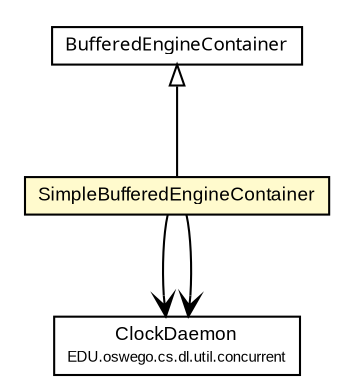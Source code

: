 #!/usr/local/bin/dot
#
# Class diagram 
# Generated by UmlGraph version 4.6 (http://www.spinellis.gr/sw/umlgraph)
#

digraph G {
	edge [fontname="arial",fontsize=10,labelfontname="arial",labelfontsize=10];
	node [fontname="arial",fontsize=10,shape=plaintext];
	// com.octo.captcha.engine.bufferedengine.SimpleBufferedEngineContainer
	c133 [label=<<table border="0" cellborder="1" cellspacing="0" cellpadding="2" port="p" bgcolor="lemonChiffon" href="./SimpleBufferedEngineContainer.html">
		<tr><td><table border="0" cellspacing="0" cellpadding="1">
			<tr><td> SimpleBufferedEngineContainer </td></tr>
		</table></td></tr>
		</table>>, fontname="arial", fontcolor="black", fontsize=9.0];
	// com.octo.captcha.engine.bufferedengine.BufferedEngineContainer
	c138 [label=<<table border="0" cellborder="1" cellspacing="0" cellpadding="2" port="p" href="./BufferedEngineContainer.html">
		<tr><td><table border="0" cellspacing="0" cellpadding="1">
			<tr><td><font face="ariali"> BufferedEngineContainer </font></td></tr>
		</table></td></tr>
		</table>>, fontname="arial", fontcolor="black", fontsize=9.0];
	//com.octo.captcha.engine.bufferedengine.SimpleBufferedEngineContainer extends com.octo.captcha.engine.bufferedengine.BufferedEngineContainer
	c138:p -> c133:p [dir=back,arrowtail=empty];
	// com.octo.captcha.engine.bufferedengine.SimpleBufferedEngineContainer NAVASSOC EDU.oswego.cs.dl.util.concurrent.ClockDaemon
	c133:p -> c146:p [taillabel="", label="", headlabel="", fontname="arial", fontcolor="black", fontsize=10.0, color="black", arrowhead=open];
	// com.octo.captcha.engine.bufferedengine.SimpleBufferedEngineContainer NAVASSOC EDU.oswego.cs.dl.util.concurrent.ClockDaemon
	c133:p -> c146:p [taillabel="", label="", headlabel="", fontname="arial", fontcolor="black", fontsize=10.0, color="black", arrowhead=open];
	// EDU.oswego.cs.dl.util.concurrent.ClockDaemon
	c146 [label=<<table border="0" cellborder="1" cellspacing="0" cellpadding="2" port="p" href="http://java.sun.com/j2se/1.4.2/docs/api/EDU/oswego/cs/dl/util/concurrent/ClockDaemon.html">
		<tr><td><table border="0" cellspacing="0" cellpadding="1">
			<tr><td> ClockDaemon </td></tr>
			<tr><td><font point-size="7.0"> EDU.oswego.cs.dl.util.concurrent </font></td></tr>
		</table></td></tr>
		</table>>, fontname="arial", fontcolor="black", fontsize=9.0];
}

